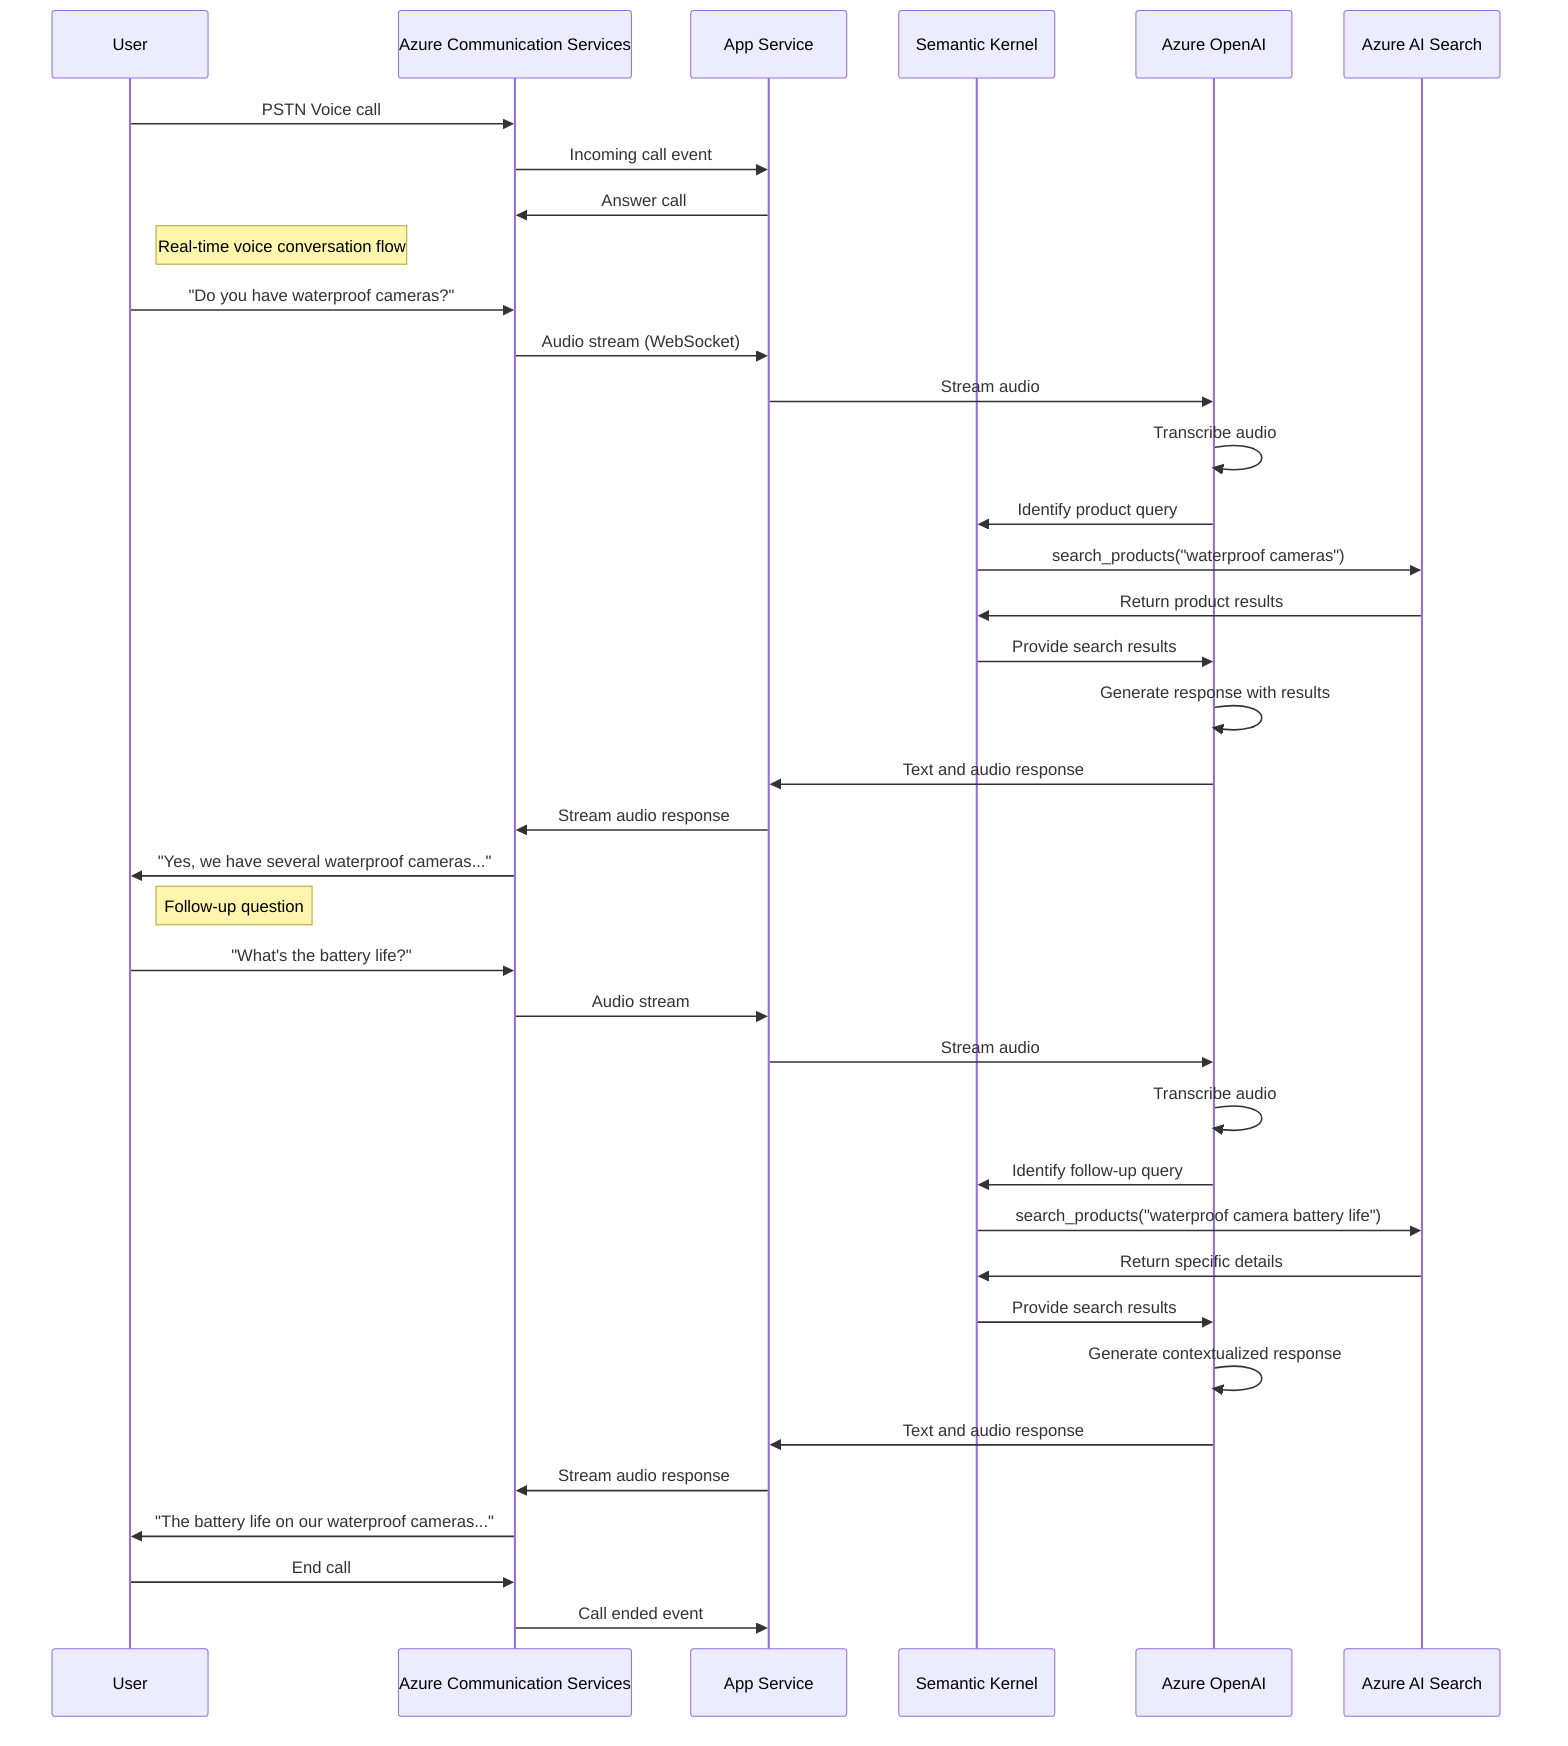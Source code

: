 sequenceDiagram
    participant User
    participant ACS as Azure Communication Services
    participant App as App Service
    participant SK as Semantic Kernel
    participant AOI as Azure OpenAI
    participant Search as Azure AI Search

    User->>ACS: PSTN Voice call
    ACS->>App: Incoming call event
    App->>ACS: Answer call
    
    note right of User: Real-time voice conversation flow
    User->>ACS: "Do you have waterproof cameras?"
    ACS->>App: Audio stream (WebSocket)
    App->>AOI: Stream audio
    AOI->>AOI: Transcribe audio
    AOI->>SK: Identify product query
    SK->>Search: search_products("waterproof cameras")
    Search->>SK: Return product results
    SK->>AOI: Provide search results
    AOI->>AOI: Generate response with results
    AOI->>App: Text and audio response
    App->>ACS: Stream audio response
    ACS->>User: "Yes, we have several waterproof cameras..."
    
    note right of User: Follow-up question
    User->>ACS: "What's the battery life?"
    ACS->>App: Audio stream
    App->>AOI: Stream audio
    AOI->>AOI: Transcribe audio
    AOI->>SK: Identify follow-up query
    SK->>Search: search_products("waterproof camera battery life")
    Search->>SK: Return specific details
    SK->>AOI: Provide search results
    AOI->>AOI: Generate contextualized response
    AOI->>App: Text and audio response
    App->>ACS: Stream audio response
    ACS->>User: "The battery life on our waterproof cameras..."
    
    User->>ACS: End call
    ACS->>App: Call ended event